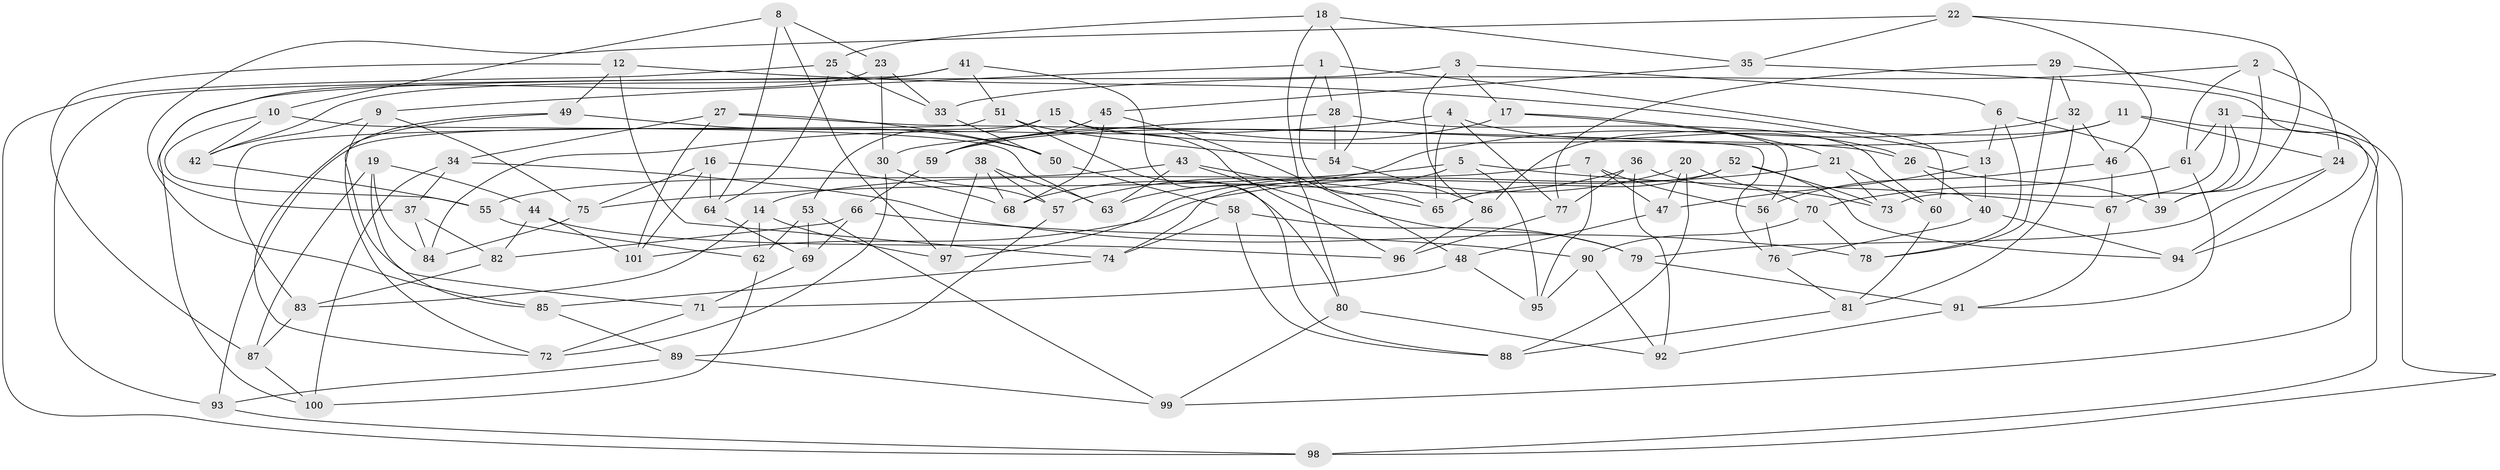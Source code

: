 // Generated by graph-tools (version 1.1) at 2025/26/03/09/25 03:26:52]
// undirected, 101 vertices, 202 edges
graph export_dot {
graph [start="1"]
  node [color=gray90,style=filled];
  1;
  2;
  3;
  4;
  5;
  6;
  7;
  8;
  9;
  10;
  11;
  12;
  13;
  14;
  15;
  16;
  17;
  18;
  19;
  20;
  21;
  22;
  23;
  24;
  25;
  26;
  27;
  28;
  29;
  30;
  31;
  32;
  33;
  34;
  35;
  36;
  37;
  38;
  39;
  40;
  41;
  42;
  43;
  44;
  45;
  46;
  47;
  48;
  49;
  50;
  51;
  52;
  53;
  54;
  55;
  56;
  57;
  58;
  59;
  60;
  61;
  62;
  63;
  64;
  65;
  66;
  67;
  68;
  69;
  70;
  71;
  72;
  73;
  74;
  75;
  76;
  77;
  78;
  79;
  80;
  81;
  82;
  83;
  84;
  85;
  86;
  87;
  88;
  89;
  90;
  91;
  92;
  93;
  94;
  95;
  96;
  97;
  98;
  99;
  100;
  101;
  1 -- 60;
  1 -- 28;
  1 -- 65;
  1 -- 9;
  2 -- 33;
  2 -- 61;
  2 -- 24;
  2 -- 39;
  3 -- 6;
  3 -- 100;
  3 -- 86;
  3 -- 17;
  4 -- 84;
  4 -- 26;
  4 -- 77;
  4 -- 65;
  5 -- 63;
  5 -- 67;
  5 -- 95;
  5 -- 75;
  6 -- 39;
  6 -- 13;
  6 -- 78;
  7 -- 56;
  7 -- 95;
  7 -- 14;
  7 -- 47;
  8 -- 64;
  8 -- 23;
  8 -- 10;
  8 -- 97;
  9 -- 72;
  9 -- 42;
  9 -- 75;
  10 -- 55;
  10 -- 42;
  10 -- 63;
  11 -- 86;
  11 -- 59;
  11 -- 98;
  11 -- 24;
  12 -- 49;
  12 -- 13;
  12 -- 74;
  12 -- 87;
  13 -- 47;
  13 -- 40;
  14 -- 97;
  14 -- 83;
  14 -- 62;
  15 -- 96;
  15 -- 93;
  15 -- 53;
  15 -- 26;
  16 -- 68;
  16 -- 101;
  16 -- 64;
  16 -- 75;
  17 -- 21;
  17 -- 59;
  17 -- 56;
  18 -- 35;
  18 -- 54;
  18 -- 80;
  18 -- 25;
  19 -- 85;
  19 -- 87;
  19 -- 84;
  19 -- 44;
  20 -- 70;
  20 -- 88;
  20 -- 97;
  20 -- 47;
  21 -- 73;
  21 -- 60;
  21 -- 101;
  22 -- 46;
  22 -- 85;
  22 -- 39;
  22 -- 35;
  23 -- 30;
  23 -- 37;
  23 -- 33;
  24 -- 79;
  24 -- 94;
  25 -- 98;
  25 -- 33;
  25 -- 64;
  26 -- 40;
  26 -- 39;
  27 -- 50;
  27 -- 101;
  27 -- 34;
  27 -- 76;
  28 -- 30;
  28 -- 60;
  28 -- 54;
  29 -- 78;
  29 -- 77;
  29 -- 32;
  29 -- 99;
  30 -- 72;
  30 -- 57;
  31 -- 61;
  31 -- 67;
  31 -- 73;
  31 -- 98;
  32 -- 81;
  32 -- 68;
  32 -- 46;
  33 -- 50;
  34 -- 78;
  34 -- 37;
  34 -- 100;
  35 -- 45;
  35 -- 94;
  36 -- 57;
  36 -- 73;
  36 -- 77;
  36 -- 92;
  37 -- 82;
  37 -- 84;
  38 -- 57;
  38 -- 97;
  38 -- 68;
  38 -- 63;
  40 -- 94;
  40 -- 76;
  41 -- 51;
  41 -- 42;
  41 -- 93;
  41 -- 88;
  42 -- 55;
  43 -- 65;
  43 -- 79;
  43 -- 63;
  43 -- 55;
  44 -- 96;
  44 -- 101;
  44 -- 82;
  45 -- 68;
  45 -- 48;
  45 -- 59;
  46 -- 56;
  46 -- 67;
  47 -- 48;
  48 -- 71;
  48 -- 95;
  49 -- 72;
  49 -- 71;
  49 -- 50;
  50 -- 58;
  51 -- 54;
  51 -- 80;
  51 -- 83;
  52 -- 94;
  52 -- 65;
  52 -- 73;
  52 -- 74;
  53 -- 62;
  53 -- 69;
  53 -- 99;
  54 -- 86;
  55 -- 62;
  56 -- 76;
  57 -- 89;
  58 -- 88;
  58 -- 74;
  58 -- 79;
  59 -- 66;
  60 -- 81;
  61 -- 70;
  61 -- 91;
  62 -- 100;
  64 -- 69;
  66 -- 82;
  66 -- 90;
  66 -- 69;
  67 -- 91;
  69 -- 71;
  70 -- 90;
  70 -- 78;
  71 -- 72;
  74 -- 85;
  75 -- 84;
  76 -- 81;
  77 -- 96;
  79 -- 91;
  80 -- 99;
  80 -- 92;
  81 -- 88;
  82 -- 83;
  83 -- 87;
  85 -- 89;
  86 -- 96;
  87 -- 100;
  89 -- 99;
  89 -- 93;
  90 -- 95;
  90 -- 92;
  91 -- 92;
  93 -- 98;
}
